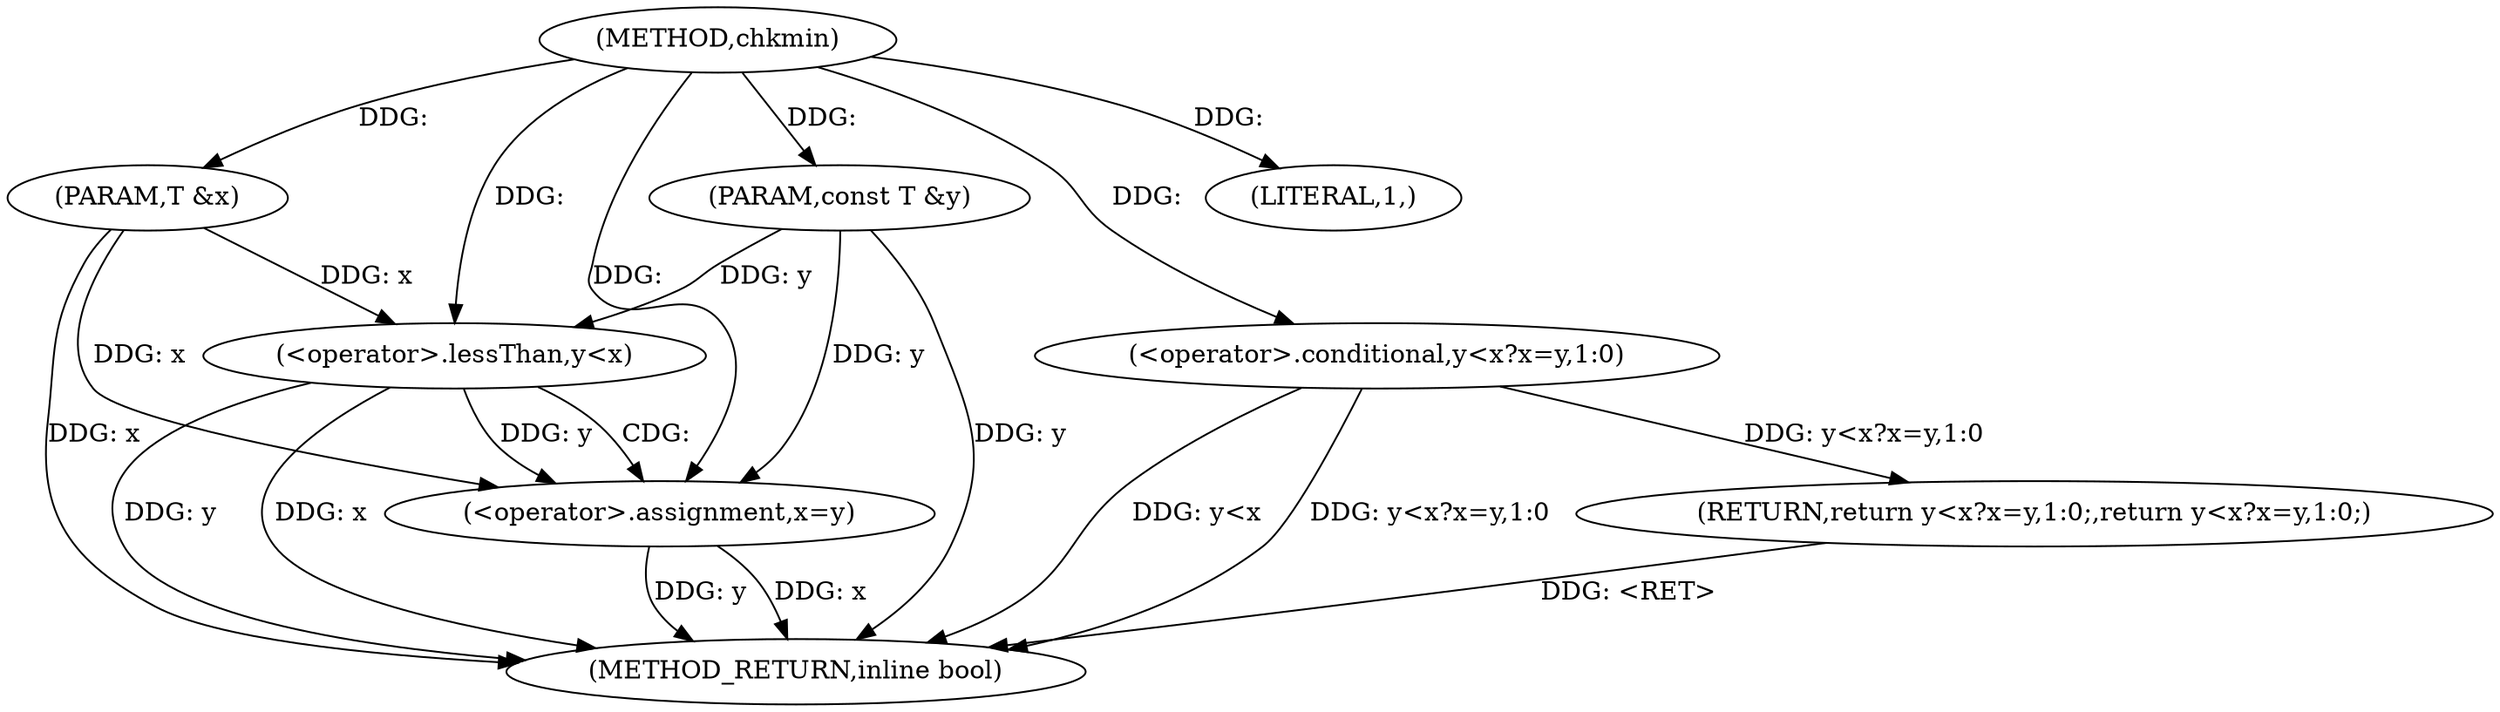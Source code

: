 digraph "chkmin" {  
"1000109" [label = "(METHOD,chkmin)" ]
"1000124" [label = "(METHOD_RETURN,inline bool)" ]
"1000110" [label = "(PARAM,T &x)" ]
"1000111" [label = "(PARAM,const T &y)" ]
"1000113" [label = "(RETURN,return y<x?x=y,1:0;,return y<x?x=y,1:0;)" ]
"1000114" [label = "(<operator>.conditional,y<x?x=y,1:0)" ]
"1000115" [label = "(<operator>.lessThan,y<x)" ]
"1000119" [label = "(<operator>.assignment,x=y)" ]
"1000122" [label = "(LITERAL,1,)" ]
  "1000110" -> "1000124"  [ label = "DDG: x"] 
  "1000111" -> "1000124"  [ label = "DDG: y"] 
  "1000115" -> "1000124"  [ label = "DDG: y"] 
  "1000115" -> "1000124"  [ label = "DDG: x"] 
  "1000114" -> "1000124"  [ label = "DDG: y<x"] 
  "1000119" -> "1000124"  [ label = "DDG: x"] 
  "1000119" -> "1000124"  [ label = "DDG: y"] 
  "1000114" -> "1000124"  [ label = "DDG: y<x?x=y,1:0"] 
  "1000113" -> "1000124"  [ label = "DDG: <RET>"] 
  "1000109" -> "1000110"  [ label = "DDG: "] 
  "1000109" -> "1000111"  [ label = "DDG: "] 
  "1000114" -> "1000113"  [ label = "DDG: y<x?x=y,1:0"] 
  "1000109" -> "1000114"  [ label = "DDG: "] 
  "1000111" -> "1000115"  [ label = "DDG: y"] 
  "1000109" -> "1000115"  [ label = "DDG: "] 
  "1000110" -> "1000115"  [ label = "DDG: x"] 
  "1000115" -> "1000119"  [ label = "DDG: y"] 
  "1000111" -> "1000119"  [ label = "DDG: y"] 
  "1000109" -> "1000119"  [ label = "DDG: "] 
  "1000109" -> "1000122"  [ label = "DDG: "] 
  "1000110" -> "1000119"  [ label = "DDG: x"] 
  "1000115" -> "1000119"  [ label = "CDG: "] 
}
